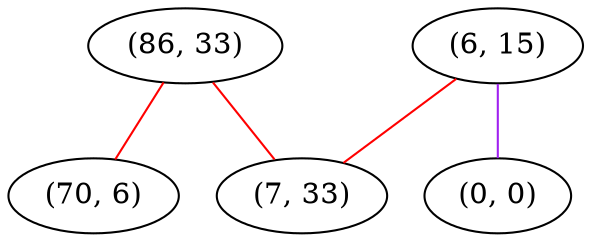 graph "" {
"(86, 33)";
"(70, 6)";
"(6, 15)";
"(0, 0)";
"(7, 33)";
"(86, 33)" -- "(70, 6)"  [color=red, key=0, weight=1];
"(86, 33)" -- "(7, 33)"  [color=red, key=0, weight=1];
"(6, 15)" -- "(0, 0)"  [color=purple, key=0, weight=4];
"(6, 15)" -- "(7, 33)"  [color=red, key=0, weight=1];
}
